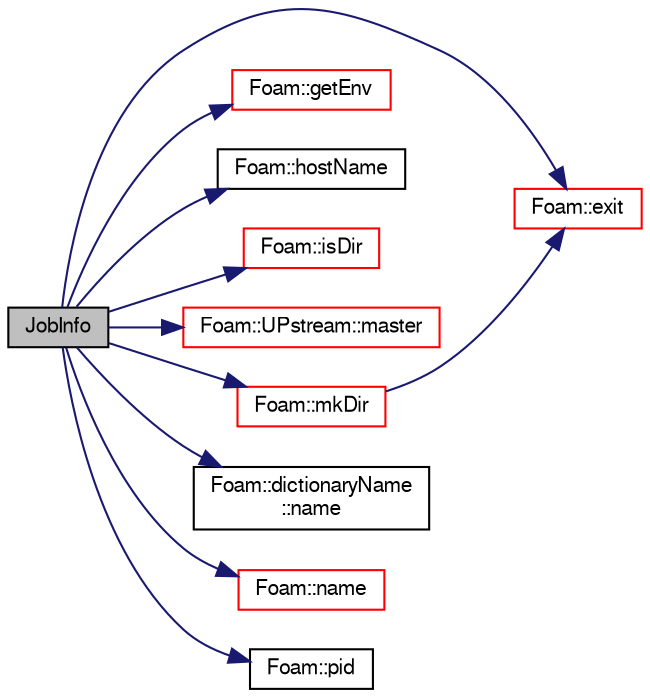 digraph "JobInfo"
{
  bgcolor="transparent";
  edge [fontname="FreeSans",fontsize="10",labelfontname="FreeSans",labelfontsize="10"];
  node [fontname="FreeSans",fontsize="10",shape=record];
  rankdir="LR";
  Node0 [label="JobInfo",height=0.2,width=0.4,color="black", fillcolor="grey75", style="filled", fontcolor="black"];
  Node0 -> Node1 [color="midnightblue",fontsize="10",style="solid",fontname="FreeSans"];
  Node1 [label="Foam::exit",height=0.2,width=0.4,color="red",URL="$a21124.html#a06ca7250d8e89caf05243ec094843642"];
  Node0 -> Node48 [color="midnightblue",fontsize="10",style="solid",fontname="FreeSans"];
  Node48 [label="Foam::getEnv",height=0.2,width=0.4,color="red",URL="$a21124.html#aa811843798d715931c4c97ff949a89f3",tooltip="Return environment variable of given name. "];
  Node0 -> Node51 [color="midnightblue",fontsize="10",style="solid",fontname="FreeSans"];
  Node51 [label="Foam::hostName",height=0.2,width=0.4,color="black",URL="$a21124.html#a79115b5e88efba141e59d08cfbd1d26e",tooltip="Return the system&#39;s host name, as per hostname(1) "];
  Node0 -> Node52 [color="midnightblue",fontsize="10",style="solid",fontname="FreeSans"];
  Node52 [label="Foam::isDir",height=0.2,width=0.4,color="red",URL="$a21124.html#a9c9cf5d33b9c5961f835aefe5d860c5a",tooltip="Does the name exist as a DIRECTORY in the file system? "];
  Node0 -> Node58 [color="midnightblue",fontsize="10",style="solid",fontname="FreeSans"];
  Node58 [label="Foam::UPstream::master",height=0.2,width=0.4,color="red",URL="$a26270.html#a36af549940a0aae3733774649594489f",tooltip="Am I the master process. "];
  Node0 -> Node60 [color="midnightblue",fontsize="10",style="solid",fontname="FreeSans"];
  Node60 [label="Foam::mkDir",height=0.2,width=0.4,color="red",URL="$a21124.html#a2ae410f2311adf94d66451b7423fdf4e",tooltip="Make a directory and return an error if it could not be created. "];
  Node60 -> Node1 [color="midnightblue",fontsize="10",style="solid",fontname="FreeSans"];
  Node0 -> Node22 [color="midnightblue",fontsize="10",style="solid",fontname="FreeSans"];
  Node22 [label="Foam::dictionaryName\l::name",height=0.2,width=0.4,color="black",URL="$a26010.html#aba53f1f9c8fadfa65f4099af10df348c",tooltip="Return the dictionary name. "];
  Node0 -> Node62 [color="midnightblue",fontsize="10",style="solid",fontname="FreeSans"];
  Node62 [label="Foam::name",height=0.2,width=0.4,color="red",URL="$a21124.html#adcb0df2bd4953cb6bb390272d8263c3a",tooltip="Return a string representation of a complex. "];
  Node0 -> Node65 [color="midnightblue",fontsize="10",style="solid",fontname="FreeSans"];
  Node65 [label="Foam::pid",height=0.2,width=0.4,color="black",URL="$a21124.html#ab621fe2533a48ef515cd6477f3aec992",tooltip="Return the PID of this process. "];
}
